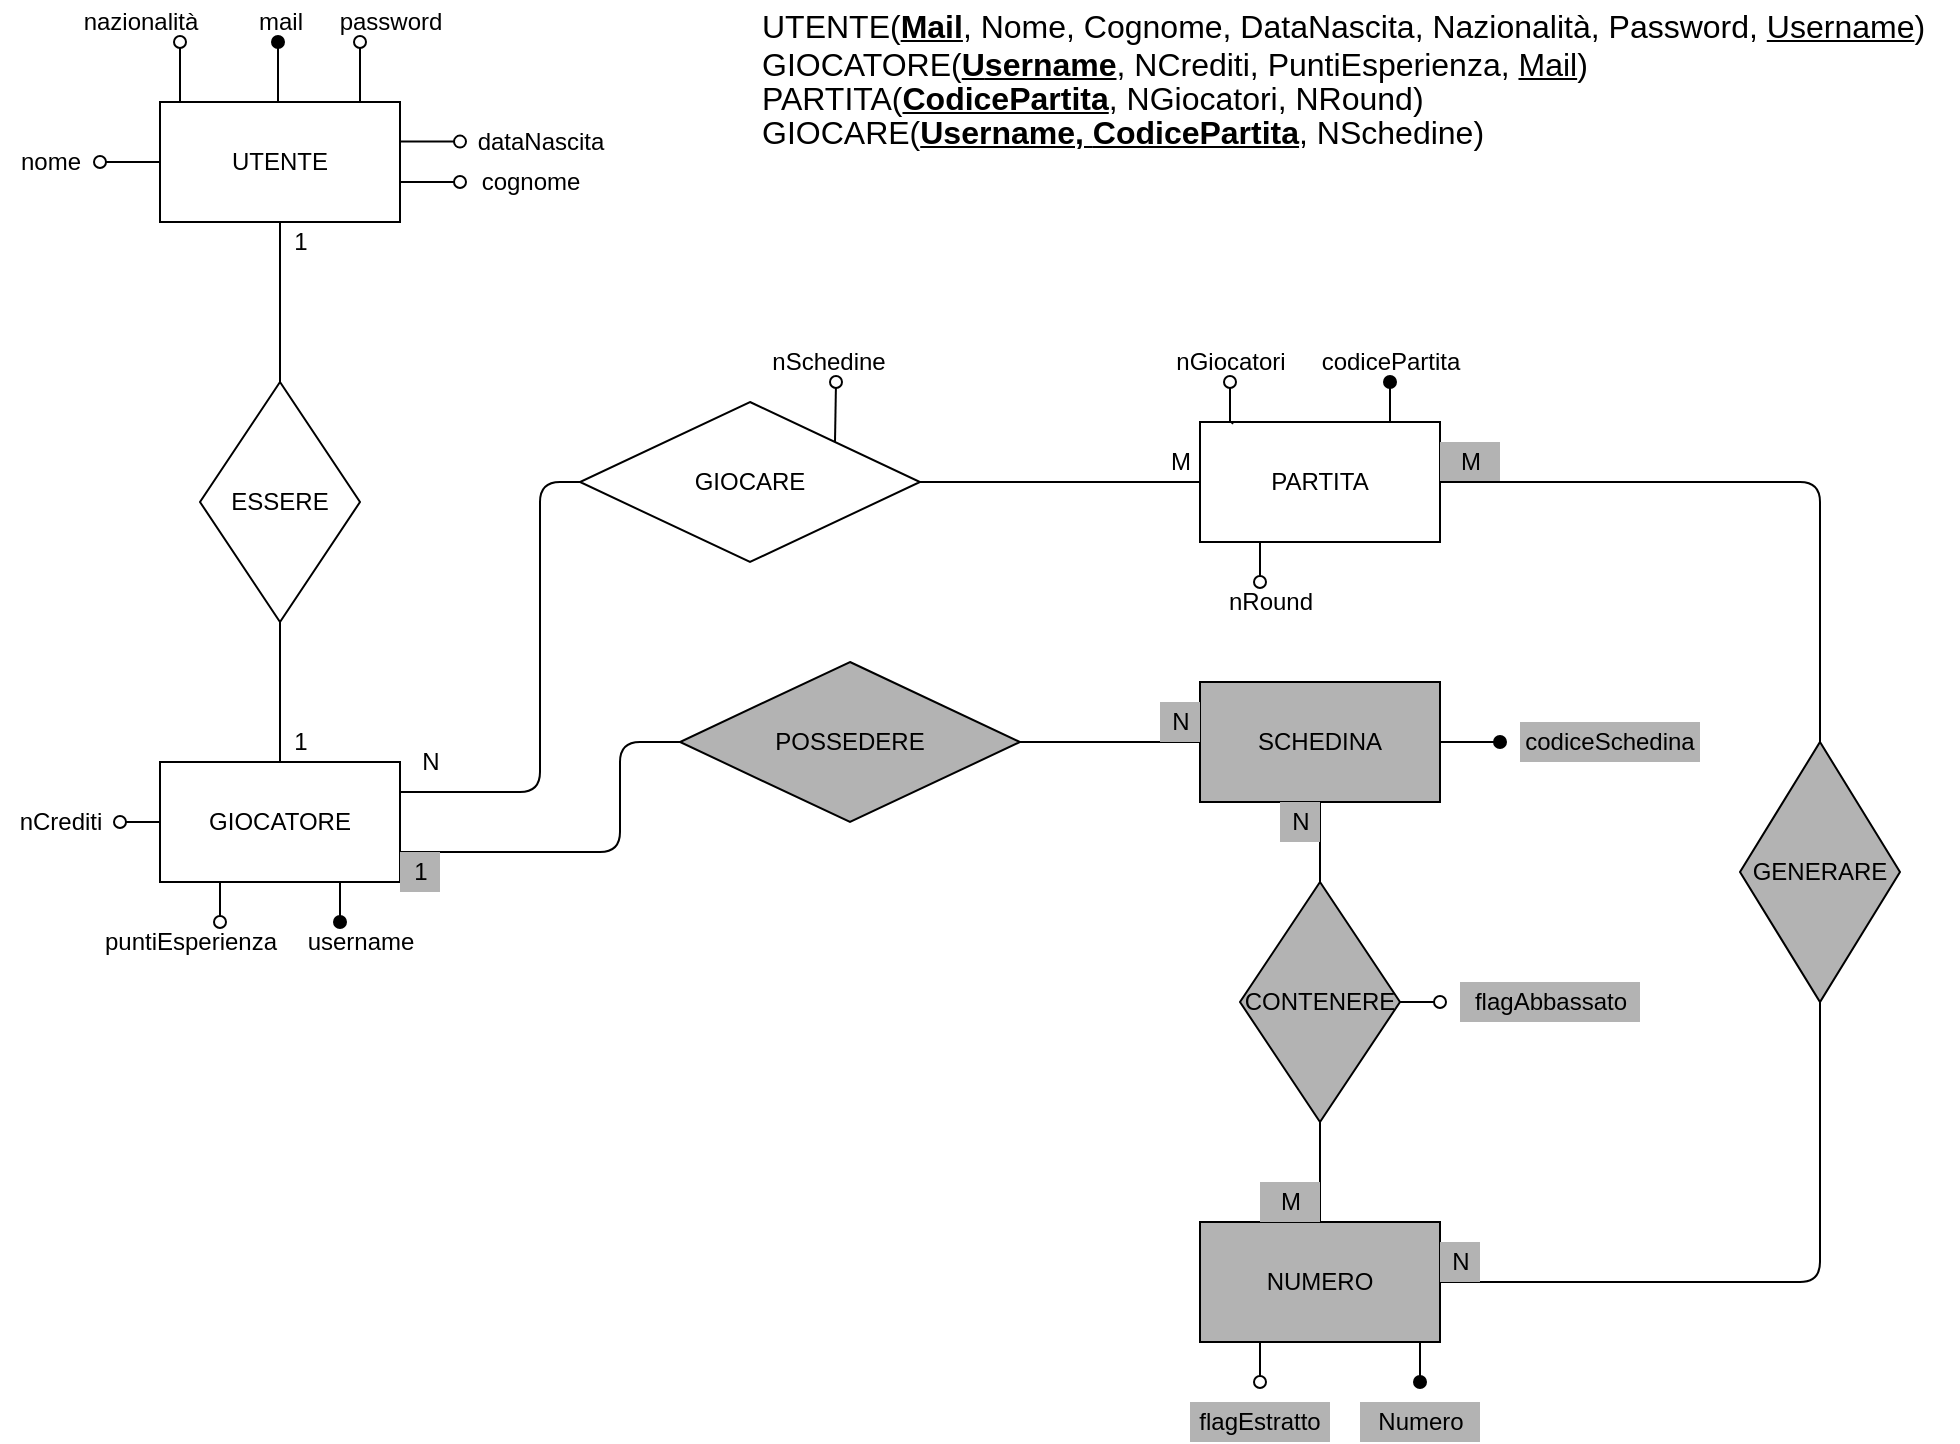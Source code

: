 <mxfile version="14.4.3" type="device"><diagram id="YhQTPaxm2v9blhF6kY-Z" name="Page-1"><mxGraphModel dx="1021" dy="593" grid="1" gridSize="10" guides="1" tooltips="1" connect="1" arrows="1" fold="1" page="1" pageScale="1" pageWidth="827" pageHeight="1169" math="0" shadow="0"><root><mxCell id="0"/><mxCell id="1" parent="0"/><mxCell id="OMEKQB_H6W8WvMoo4OvK-1" value="UTENTE" style="rounded=0;whiteSpace=wrap;html=1;" parent="1" vertex="1"><mxGeometry x="80" y="100" width="120" height="60" as="geometry"/></mxCell><mxCell id="OMEKQB_H6W8WvMoo4OvK-3" value="" style="endArrow=oval;html=1;endFill=0;" parent="1" edge="1"><mxGeometry width="50" height="50" relative="1" as="geometry"><mxPoint x="90" y="100" as="sourcePoint"/><mxPoint x="90" y="70" as="targetPoint"/></mxGeometry></mxCell><mxCell id="OMEKQB_H6W8WvMoo4OvK-4" value="nome" style="text;html=1;align=center;verticalAlign=middle;resizable=0;points=[];autosize=1;" parent="1" vertex="1"><mxGeometry y="120" width="50" height="20" as="geometry"/></mxCell><mxCell id="OMEKQB_H6W8WvMoo4OvK-5" value="cognome" style="text;html=1;align=center;verticalAlign=middle;resizable=0;points=[];autosize=1;" parent="1" vertex="1"><mxGeometry x="235" y="130" width="60" height="20" as="geometry"/></mxCell><mxCell id="OMEKQB_H6W8WvMoo4OvK-6" value="mail" style="text;html=1;align=center;verticalAlign=middle;resizable=0;points=[];autosize=1;" parent="1" vertex="1"><mxGeometry x="120" y="50" width="40" height="20" as="geometry"/></mxCell><mxCell id="OMEKQB_H6W8WvMoo4OvK-7" value="password" style="text;html=1;align=center;verticalAlign=middle;resizable=0;points=[];autosize=1;" parent="1" vertex="1"><mxGeometry x="160" y="50" width="70" height="20" as="geometry"/></mxCell><mxCell id="OMEKQB_H6W8WvMoo4OvK-8" value="" style="endArrow=oval;html=1;endFill=0;exitX=1;exitY=0.33;exitDx=0;exitDy=0;exitPerimeter=0;" parent="1" source="OMEKQB_H6W8WvMoo4OvK-1" edge="1"><mxGeometry width="50" height="50" relative="1" as="geometry"><mxPoint x="210" y="119.8" as="sourcePoint"/><mxPoint x="230" y="119.8" as="targetPoint"/></mxGeometry></mxCell><mxCell id="OMEKQB_H6W8WvMoo4OvK-9" value="" style="endArrow=oval;html=1;endFill=1;" parent="1" edge="1"><mxGeometry width="50" height="50" relative="1" as="geometry"><mxPoint x="139" y="100" as="sourcePoint"/><mxPoint x="139" y="70" as="targetPoint"/></mxGeometry></mxCell><mxCell id="OMEKQB_H6W8WvMoo4OvK-10" value="" style="endArrow=oval;html=1;endFill=0;" parent="1" edge="1"><mxGeometry width="50" height="50" relative="1" as="geometry"><mxPoint x="180" y="100" as="sourcePoint"/><mxPoint x="180" y="70" as="targetPoint"/></mxGeometry></mxCell><mxCell id="OMEKQB_H6W8WvMoo4OvK-42" style="edgeStyle=orthogonalEdgeStyle;rounded=0;orthogonalLoop=1;jettySize=auto;html=1;startArrow=oval;startFill=0;endArrow=none;endFill=0;" parent="1" edge="1"><mxGeometry relative="1" as="geometry"><Array as="points"><mxPoint x="80" y="130"/></Array><mxPoint x="50" y="130" as="sourcePoint"/><mxPoint x="70" y="130" as="targetPoint"/></mxGeometry></mxCell><mxCell id="OMEKQB_H6W8WvMoo4OvK-11" value="dataNascita" style="text;html=1;align=center;verticalAlign=middle;resizable=0;points=[];autosize=1;" parent="1" vertex="1"><mxGeometry x="230" y="110" width="80" height="20" as="geometry"/></mxCell><mxCell id="OMEKQB_H6W8WvMoo4OvK-17" value="puntiEsperienza" style="text;html=1;align=center;verticalAlign=middle;resizable=0;points=[];autosize=1;" parent="1" vertex="1"><mxGeometry x="45" y="510" width="100" height="20" as="geometry"/></mxCell><mxCell id="OMEKQB_H6W8WvMoo4OvK-27" value="GIOCATORE" style="rounded=0;whiteSpace=wrap;html=1;" parent="1" vertex="1"><mxGeometry x="80" y="430" width="120" height="60" as="geometry"/></mxCell><mxCell id="OMEKQB_H6W8WvMoo4OvK-28" value="ESSERE" style="rhombus;whiteSpace=wrap;html=1;" parent="1" vertex="1"><mxGeometry x="100" y="240" width="80" height="120" as="geometry"/></mxCell><mxCell id="OMEKQB_H6W8WvMoo4OvK-32" value="" style="endArrow=none;html=1;entryX=0.5;entryY=1;entryDx=0;entryDy=0;exitX=0.5;exitY=0;exitDx=0;exitDy=0;" parent="1" source="OMEKQB_H6W8WvMoo4OvK-28" target="OMEKQB_H6W8WvMoo4OvK-1" edge="1"><mxGeometry width="50" height="50" relative="1" as="geometry"><mxPoint x="120" y="230" as="sourcePoint"/><mxPoint x="170" y="180" as="targetPoint"/></mxGeometry></mxCell><mxCell id="OMEKQB_H6W8WvMoo4OvK-33" value="" style="endArrow=none;html=1;entryX=0.5;entryY=1;entryDx=0;entryDy=0;exitX=0.5;exitY=0;exitDx=0;exitDy=0;" parent="1" source="OMEKQB_H6W8WvMoo4OvK-27" target="OMEKQB_H6W8WvMoo4OvK-28" edge="1"><mxGeometry width="50" height="50" relative="1" as="geometry"><mxPoint x="100" y="430" as="sourcePoint"/><mxPoint x="150" y="380" as="targetPoint"/></mxGeometry></mxCell><mxCell id="OMEKQB_H6W8WvMoo4OvK-37" value="PARTITA" style="rounded=0;whiteSpace=wrap;html=1;" parent="1" vertex="1"><mxGeometry x="600" y="260" width="120" height="60" as="geometry"/></mxCell><mxCell id="OMEKQB_H6W8WvMoo4OvK-40" style="edgeStyle=orthogonalEdgeStyle;rounded=0;orthogonalLoop=1;jettySize=auto;html=1;startArrow=oval;startFill=0;endArrow=none;endFill=0;" parent="1" source="OMEKQB_H6W8WvMoo4OvK-39" edge="1"><mxGeometry relative="1" as="geometry"><mxPoint x="616" y="261" as="targetPoint"/></mxGeometry></mxCell><mxCell id="OMEKQB_H6W8WvMoo4OvK-39" value="nGiocatori" style="text;html=1;align=center;verticalAlign=middle;resizable=0;points=[];autosize=1;" parent="1" vertex="1"><mxGeometry x="580" y="220" width="70" height="20" as="geometry"/></mxCell><mxCell id="OMEKQB_H6W8WvMoo4OvK-43" style="edgeStyle=orthogonalEdgeStyle;rounded=0;orthogonalLoop=1;jettySize=auto;html=1;startArrow=oval;startFill=1;endArrow=none;endFill=0;entryX=0.79;entryY=0.004;entryDx=0;entryDy=0;entryPerimeter=0;" parent="1" source="OMEKQB_H6W8WvMoo4OvK-41" target="OMEKQB_H6W8WvMoo4OvK-37" edge="1"><mxGeometry relative="1" as="geometry"><mxPoint x="700" y="262" as="targetPoint"/></mxGeometry></mxCell><mxCell id="OMEKQB_H6W8WvMoo4OvK-41" value="codicePartita" style="text;html=1;align=center;verticalAlign=middle;resizable=0;points=[];autosize=1;" parent="1" vertex="1"><mxGeometry x="650" y="220" width="90" height="20" as="geometry"/></mxCell><mxCell id="OMEKQB_H6W8WvMoo4OvK-44" value="GIOCARE" style="rhombus;whiteSpace=wrap;html=1;" parent="1" vertex="1"><mxGeometry x="290" y="250" width="170" height="80" as="geometry"/></mxCell><mxCell id="OMEKQB_H6W8WvMoo4OvK-46" value="" style="endArrow=none;html=1;entryX=0;entryY=0.5;entryDx=0;entryDy=0;exitX=1;exitY=0.5;exitDx=0;exitDy=0;" parent="1" source="OMEKQB_H6W8WvMoo4OvK-44" target="OMEKQB_H6W8WvMoo4OvK-37" edge="1"><mxGeometry width="50" height="50" relative="1" as="geometry"><mxPoint x="510" y="290" as="sourcePoint"/><mxPoint x="550" y="260" as="targetPoint"/><Array as="points"><mxPoint x="520" y="290"/></Array></mxGeometry></mxCell><mxCell id="OMEKQB_H6W8WvMoo4OvK-47" value="" style="endArrow=none;html=1;entryX=0;entryY=0.5;entryDx=0;entryDy=0;exitX=1;exitY=0.25;exitDx=0;exitDy=0;" parent="1" source="OMEKQB_H6W8WvMoo4OvK-27" target="OMEKQB_H6W8WvMoo4OvK-44" edge="1"><mxGeometry width="50" height="50" relative="1" as="geometry"><mxPoint x="250" y="480" as="sourcePoint"/><mxPoint x="300" y="430" as="targetPoint"/><Array as="points"><mxPoint x="270" y="445"/><mxPoint x="270" y="290"/></Array></mxGeometry></mxCell><mxCell id="OMEKQB_H6W8WvMoo4OvK-48" value="SCHEDINA" style="rounded=0;whiteSpace=wrap;html=1;fillColor=#B3B3B3;" parent="1" vertex="1"><mxGeometry x="600" y="390" width="120" height="60" as="geometry"/></mxCell><mxCell id="OMEKQB_H6W8WvMoo4OvK-49" value="POSSEDERE" style="rhombus;whiteSpace=wrap;html=1;fillColor=#B3B3B3;" parent="1" vertex="1"><mxGeometry x="340" y="380" width="170" height="80" as="geometry"/></mxCell><mxCell id="OMEKQB_H6W8WvMoo4OvK-50" value="" style="endArrow=none;html=1;entryX=0;entryY=0.5;entryDx=0;entryDy=0;exitX=1;exitY=0.5;exitDx=0;exitDy=0;" parent="1" source="OMEKQB_H6W8WvMoo4OvK-49" target="OMEKQB_H6W8WvMoo4OvK-48" edge="1"><mxGeometry width="50" height="50" relative="1" as="geometry"><mxPoint x="520" y="520" as="sourcePoint"/><mxPoint x="570" y="470" as="targetPoint"/></mxGeometry></mxCell><mxCell id="OMEKQB_H6W8WvMoo4OvK-51" value="" style="endArrow=none;html=1;entryX=0;entryY=0.5;entryDx=0;entryDy=0;exitX=1;exitY=0.75;exitDx=0;exitDy=0;" parent="1" source="OMEKQB_H6W8WvMoo4OvK-27" target="OMEKQB_H6W8WvMoo4OvK-49" edge="1"><mxGeometry width="50" height="50" relative="1" as="geometry"><mxPoint x="270" y="510" as="sourcePoint"/><mxPoint x="320" y="460" as="targetPoint"/><Array as="points"><mxPoint x="310" y="475"/><mxPoint x="310" y="420"/></Array></mxGeometry></mxCell><mxCell id="OMEKQB_H6W8WvMoo4OvK-52" value="codiceSchedina" style="text;html=1;strokeColor=none;fillColor=#B3B3B3;align=center;verticalAlign=middle;whiteSpace=wrap;rounded=0;" parent="1" vertex="1"><mxGeometry x="760" y="410" width="90" height="20" as="geometry"/></mxCell><mxCell id="OMEKQB_H6W8WvMoo4OvK-53" value="" style="endArrow=oval;html=1;endFill=1;exitX=1;exitY=0.5;exitDx=0;exitDy=0;" parent="1" source="OMEKQB_H6W8WvMoo4OvK-48" edge="1"><mxGeometry width="50" height="50" relative="1" as="geometry"><mxPoint x="720" y="450" as="sourcePoint"/><mxPoint x="750" y="420" as="targetPoint"/></mxGeometry></mxCell><mxCell id="OMEKQB_H6W8WvMoo4OvK-55" value="NUMERO" style="rounded=0;whiteSpace=wrap;html=1;fillColor=#B3B3B3;" parent="1" vertex="1"><mxGeometry x="600" y="660" width="120" height="60" as="geometry"/></mxCell><mxCell id="OMEKQB_H6W8WvMoo4OvK-56" value="CONTENERE" style="rhombus;whiteSpace=wrap;html=1;fillColor=#B3B3B3;" parent="1" vertex="1"><mxGeometry x="620" y="490" width="80" height="120" as="geometry"/></mxCell><mxCell id="OMEKQB_H6W8WvMoo4OvK-57" value="" style="endArrow=none;html=1;entryX=0.5;entryY=1;entryDx=0;entryDy=0;exitX=0.5;exitY=0;exitDx=0;exitDy=0;" parent="1" source="OMEKQB_H6W8WvMoo4OvK-56" target="OMEKQB_H6W8WvMoo4OvK-48" edge="1"><mxGeometry width="50" height="50" relative="1" as="geometry"><mxPoint x="540" y="550" as="sourcePoint"/><mxPoint x="590" y="500" as="targetPoint"/></mxGeometry></mxCell><mxCell id="OMEKQB_H6W8WvMoo4OvK-58" value="" style="endArrow=none;html=1;entryX=0.5;entryY=1;entryDx=0;entryDy=0;exitX=0.5;exitY=0;exitDx=0;exitDy=0;" parent="1" source="OMEKQB_H6W8WvMoo4OvK-55" target="OMEKQB_H6W8WvMoo4OvK-56" edge="1"><mxGeometry width="50" height="50" relative="1" as="geometry"><mxPoint x="580" y="670" as="sourcePoint"/><mxPoint x="630" y="620" as="targetPoint"/></mxGeometry></mxCell><mxCell id="OMEKQB_H6W8WvMoo4OvK-62" style="edgeStyle=orthogonalEdgeStyle;rounded=0;orthogonalLoop=1;jettySize=auto;html=1;entryX=1;entryY=0.5;entryDx=0;entryDy=0;startArrow=oval;startFill=0;endArrow=none;endFill=0;" parent="1" target="OMEKQB_H6W8WvMoo4OvK-56" edge="1"><mxGeometry relative="1" as="geometry"><Array as="points"><mxPoint x="720" y="550"/></Array><mxPoint x="720" y="550" as="sourcePoint"/></mxGeometry></mxCell><mxCell id="OMEKQB_H6W8WvMoo4OvK-61" value="flagAbbassato" style="text;html=1;align=center;verticalAlign=middle;resizable=0;points=[];autosize=1;fillColor=#B3B3B3;" parent="1" vertex="1"><mxGeometry x="730" y="540" width="90" height="20" as="geometry"/></mxCell><mxCell id="OMEKQB_H6W8WvMoo4OvK-63" value="N" style="text;html=1;align=center;verticalAlign=middle;resizable=0;points=[];autosize=1;fillColor=#B3B3B3;" parent="1" vertex="1"><mxGeometry x="640" y="450" width="20" height="20" as="geometry"/></mxCell><mxCell id="OMEKQB_H6W8WvMoo4OvK-64" value="M" style="text;html=1;align=center;verticalAlign=middle;resizable=0;points=[];autosize=1;fillColor=#B3B3B3;" parent="1" vertex="1"><mxGeometry x="630" y="640" width="30" height="20" as="geometry"/></mxCell><mxCell id="OMEKQB_H6W8WvMoo4OvK-84" value="" style="edgeStyle=orthogonalEdgeStyle;rounded=0;orthogonalLoop=1;jettySize=auto;html=1;startArrow=oval;startFill=0;endArrow=none;endFill=0;" parent="1" edge="1"><mxGeometry relative="1" as="geometry"><mxPoint x="294" y="690" as="targetPoint"/></mxGeometry></mxCell><mxCell id="OMEKQB_H6W8WvMoo4OvK-71" style="edgeStyle=orthogonalEdgeStyle;rounded=0;orthogonalLoop=1;jettySize=auto;html=1;startArrow=oval;startFill=0;endArrow=none;endFill=0;entryX=0.25;entryY=1;entryDx=0;entryDy=0;" parent="1" target="OMEKQB_H6W8WvMoo4OvK-55" edge="1"><mxGeometry relative="1" as="geometry"><mxPoint x="630" y="740" as="sourcePoint"/></mxGeometry></mxCell><mxCell id="OMEKQB_H6W8WvMoo4OvK-70" value="flagEstratto" style="text;html=1;strokeColor=none;fillColor=#B3B3B3;align=center;verticalAlign=middle;whiteSpace=wrap;rounded=0;" parent="1" vertex="1"><mxGeometry x="595" y="750" width="70" height="20" as="geometry"/></mxCell><mxCell id="OMEKQB_H6W8WvMoo4OvK-78" value="Numero" style="text;html=1;align=center;verticalAlign=middle;resizable=0;points=[];autosize=1;fillColor=#B3B3B3;" parent="1" vertex="1"><mxGeometry x="680" y="750" width="60" height="20" as="geometry"/></mxCell><mxCell id="OMEKQB_H6W8WvMoo4OvK-79" value="" style="endArrow=oval;html=1;endFill=1;exitX=0.25;exitY=1;exitDx=0;exitDy=0;entryX=0.5;entryY=0;entryDx=0;entryDy=0;" parent="1" edge="1"><mxGeometry width="50" height="50" relative="1" as="geometry"><mxPoint x="710" y="720" as="sourcePoint"/><mxPoint x="710" y="740" as="targetPoint"/></mxGeometry></mxCell><mxCell id="OMEKQB_H6W8WvMoo4OvK-91" value="GENERARE" style="rhombus;whiteSpace=wrap;html=1;fillColor=#B3B3B3;" parent="1" vertex="1"><mxGeometry x="870" y="420" width="80" height="130" as="geometry"/></mxCell><mxCell id="OMEKQB_H6W8WvMoo4OvK-93" value="" style="endArrow=none;html=1;entryX=0.5;entryY=1;entryDx=0;entryDy=0;exitX=1;exitY=0.5;exitDx=0;exitDy=0;" parent="1" source="OMEKQB_H6W8WvMoo4OvK-55" target="OMEKQB_H6W8WvMoo4OvK-91" edge="1"><mxGeometry width="50" height="50" relative="1" as="geometry"><mxPoint x="1040" y="710" as="sourcePoint"/><mxPoint x="830.0" y="310" as="targetPoint"/><Array as="points"><mxPoint x="910" y="690"/></Array></mxGeometry></mxCell><mxCell id="OMEKQB_H6W8WvMoo4OvK-95" value="N" style="text;html=1;align=center;verticalAlign=middle;resizable=0;points=[];autosize=1;fillColor=#B3B3B3;" parent="1" vertex="1"><mxGeometry x="720" y="670" width="20" height="20" as="geometry"/></mxCell><mxCell id="OMEKQB_H6W8WvMoo4OvK-97" value="M" style="text;html=1;align=center;verticalAlign=middle;resizable=0;points=[];autosize=1;fillColor=#B3B3B3;" parent="1" vertex="1"><mxGeometry x="720" y="270" width="30" height="20" as="geometry"/></mxCell><mxCell id="OMEKQB_H6W8WvMoo4OvK-98" value="nRound" style="text;html=1;align=center;verticalAlign=middle;resizable=0;points=[];autosize=1;" parent="1" vertex="1"><mxGeometry x="605" y="340" width="60" height="20" as="geometry"/></mxCell><mxCell id="OMEKQB_H6W8WvMoo4OvK-101" value="username" style="text;html=1;align=center;verticalAlign=middle;resizable=0;points=[];autosize=1;" parent="1" vertex="1"><mxGeometry x="145" y="510" width="70" height="20" as="geometry"/></mxCell><mxCell id="OMEKQB_H6W8WvMoo4OvK-103" value="nazionalità" style="text;html=1;align=center;verticalAlign=middle;resizable=0;points=[];autosize=1;" parent="1" vertex="1"><mxGeometry x="35" y="50" width="70" height="20" as="geometry"/></mxCell><mxCell id="OMEKQB_H6W8WvMoo4OvK-105" value="1" style="text;html=1;align=center;verticalAlign=middle;resizable=0;points=[];autosize=1;fillColor=#B3B3B3;" parent="1" vertex="1"><mxGeometry x="200" y="475" width="20" height="20" as="geometry"/></mxCell><mxCell id="OMEKQB_H6W8WvMoo4OvK-106" value="N" style="text;html=1;align=center;verticalAlign=middle;resizable=0;points=[];autosize=1;fillColor=#B3B3B3;" parent="1" vertex="1"><mxGeometry x="580" y="400" width="20" height="20" as="geometry"/></mxCell><mxCell id="OMEKQB_H6W8WvMoo4OvK-107" value="N" style="text;html=1;align=center;verticalAlign=middle;resizable=0;points=[];autosize=1;" parent="1" vertex="1"><mxGeometry x="205" y="420" width="20" height="20" as="geometry"/></mxCell><mxCell id="OMEKQB_H6W8WvMoo4OvK-108" value="M" style="text;html=1;align=center;verticalAlign=middle;resizable=0;points=[];autosize=1;" parent="1" vertex="1"><mxGeometry x="575" y="270" width="30" height="20" as="geometry"/></mxCell><mxCell id="OMEKQB_H6W8WvMoo4OvK-109" value="nSchedine" style="text;html=1;align=center;verticalAlign=middle;resizable=0;points=[];autosize=1;" parent="1" vertex="1"><mxGeometry x="379" y="220" width="70" height="20" as="geometry"/></mxCell><mxCell id="QB0B2jWpJBS39hhj6BKQ-2" value="" style="endArrow=oval;html=1;endFill=0;" parent="1" edge="1"><mxGeometry width="50" height="50" relative="1" as="geometry"><mxPoint x="200" y="140" as="sourcePoint"/><mxPoint x="230" y="140" as="targetPoint"/></mxGeometry></mxCell><mxCell id="QB0B2jWpJBS39hhj6BKQ-5" value="1" style="text;html=1;align=center;verticalAlign=middle;resizable=0;points=[];autosize=1;" parent="1" vertex="1"><mxGeometry x="140" y="160" width="20" height="20" as="geometry"/></mxCell><mxCell id="QB0B2jWpJBS39hhj6BKQ-6" value="1" style="text;html=1;align=center;verticalAlign=middle;resizable=0;points=[];autosize=1;" parent="1" vertex="1"><mxGeometry x="140" y="410" width="20" height="20" as="geometry"/></mxCell><mxCell id="QB0B2jWpJBS39hhj6BKQ-10" value="nCrediti" style="text;html=1;align=center;verticalAlign=middle;resizable=0;points=[];autosize=1;" parent="1" vertex="1"><mxGeometry y="450" width="60" height="20" as="geometry"/></mxCell><mxCell id="QB0B2jWpJBS39hhj6BKQ-12" style="edgeStyle=orthogonalEdgeStyle;rounded=0;orthogonalLoop=1;jettySize=auto;html=1;startArrow=oval;startFill=1;endArrow=none;endFill=0;entryX=0.75;entryY=1;entryDx=0;entryDy=0;" parent="1" target="OMEKQB_H6W8WvMoo4OvK-27" edge="1"><mxGeometry relative="1" as="geometry"><mxPoint x="170" y="510" as="sourcePoint"/><mxPoint x="110" y="430" as="targetPoint"/></mxGeometry></mxCell><mxCell id="QB0B2jWpJBS39hhj6BKQ-13" style="edgeStyle=orthogonalEdgeStyle;rounded=0;orthogonalLoop=1;jettySize=auto;html=1;startArrow=oval;startFill=0;endArrow=none;endFill=0;entryX=0.25;entryY=1;entryDx=0;entryDy=0;" parent="1" target="OMEKQB_H6W8WvMoo4OvK-37" edge="1"><mxGeometry relative="1" as="geometry"><mxPoint x="721" y="371" as="targetPoint"/><mxPoint x="630" y="340" as="sourcePoint"/></mxGeometry></mxCell><mxCell id="QB0B2jWpJBS39hhj6BKQ-15" value="" style="endArrow=none;html=1;exitX=1;exitY=0.5;exitDx=0;exitDy=0;entryX=0.5;entryY=0;entryDx=0;entryDy=0;" parent="1" source="OMEKQB_H6W8WvMoo4OvK-37" target="OMEKQB_H6W8WvMoo4OvK-91" edge="1"><mxGeometry width="50" height="50" relative="1" as="geometry"><mxPoint x="820" y="500" as="sourcePoint"/><mxPoint x="870" y="450" as="targetPoint"/><Array as="points"><mxPoint x="910" y="290"/></Array></mxGeometry></mxCell><mxCell id="yuaxNLlWsj_H6J84ENea-1" value="" style="endArrow=oval;html=1;endFill=0;exitX=0.25;exitY=1;exitDx=0;exitDy=0;" parent="1" source="OMEKQB_H6W8WvMoo4OvK-27" edge="1"><mxGeometry width="50" height="50" relative="1" as="geometry"><mxPoint x="100" y="530" as="sourcePoint"/><mxPoint x="110" y="510" as="targetPoint"/></mxGeometry></mxCell><mxCell id="yuaxNLlWsj_H6J84ENea-2" value="" style="endArrow=none;html=1;startArrow=oval;startFill=0;entryX=1;entryY=0;entryDx=0;entryDy=0;" parent="1" target="OMEKQB_H6W8WvMoo4OvK-44" edge="1"><mxGeometry width="50" height="50" relative="1" as="geometry"><mxPoint x="418" y="240" as="sourcePoint"/><mxPoint x="418" y="240" as="targetPoint"/></mxGeometry></mxCell><mxCell id="yuaxNLlWsj_H6J84ENea-3" value="" style="endArrow=none;html=1;startArrow=oval;startFill=0;entryX=0;entryY=0.5;entryDx=0;entryDy=0;exitX=1;exitY=0.5;exitDx=0;exitDy=0;exitPerimeter=0;" parent="1" source="QB0B2jWpJBS39hhj6BKQ-10" target="OMEKQB_H6W8WvMoo4OvK-27" edge="1"><mxGeometry width="50" height="50" relative="1" as="geometry"><mxPoint x="130" y="460" as="sourcePoint"/><mxPoint x="180" y="410" as="targetPoint"/></mxGeometry></mxCell><mxCell id="yuaxNLlWsj_H6J84ENea-11" value="&lt;p style=&quot;margin-bottom: 0cm ; line-height: 1px ; background: transparent&quot;&gt;&lt;font size=&quot;3&quot;&gt;UTENTE(&lt;/font&gt;&lt;u style=&quot;font-size: medium&quot;&gt;&lt;b&gt;Mail&lt;/b&gt;&lt;/u&gt;&lt;font size=&quot;3&quot;&gt;, Nome, Cognome, DataNascita, Nazionalità, Password, &lt;/font&gt;&lt;u&gt;&lt;font style=&quot;font-size: 16px&quot;&gt;Username&lt;/font&gt;&lt;/u&gt;&lt;font size=&quot;3&quot;&gt;)&lt;/font&gt;&lt;/p&gt;&lt;p style=&quot;margin-bottom: 0cm ; line-height: 1px ; background: transparent ; font-size: medium&quot;&gt;GIOCATORE(&lt;u&gt;&lt;b&gt;U&lt;/b&gt;&lt;/u&gt;&lt;u&gt;&lt;b&gt;sername&lt;/b&gt;&lt;/u&gt;, NCrediti, PuntiEsperienza, &lt;u&gt;Mail&lt;/u&gt;)&lt;/p&gt;&lt;p style=&quot;margin-bottom: 0cm ; line-height: 1px ; background: transparent ; font-size: medium&quot;&gt;PARTITA(&lt;u&gt;&lt;b&gt;CodicePartita&lt;/b&gt;&lt;/u&gt;, NGiocatori, NRound)&lt;/p&gt;&lt;p style=&quot;margin-bottom: 0cm ; line-height: 1px ; background: transparent ; font-size: medium&quot;&gt;GIOCARE(&lt;u&gt;&lt;b&gt;Username&lt;/b&gt;&lt;/u&gt;&lt;u&gt;&lt;b&gt;, &lt;/b&gt;&lt;/u&gt;&lt;u&gt;&lt;b&gt;CodicePartita&lt;/b&gt;&lt;/u&gt;, NSchedine)&lt;/p&gt;" style="text;html=1;align=left;verticalAlign=middle;resizable=0;points=[];autosize=1;" parent="1" vertex="1"><mxGeometry x="379" y="50" width="600" height="70" as="geometry"/></mxCell></root></mxGraphModel></diagram></mxfile>